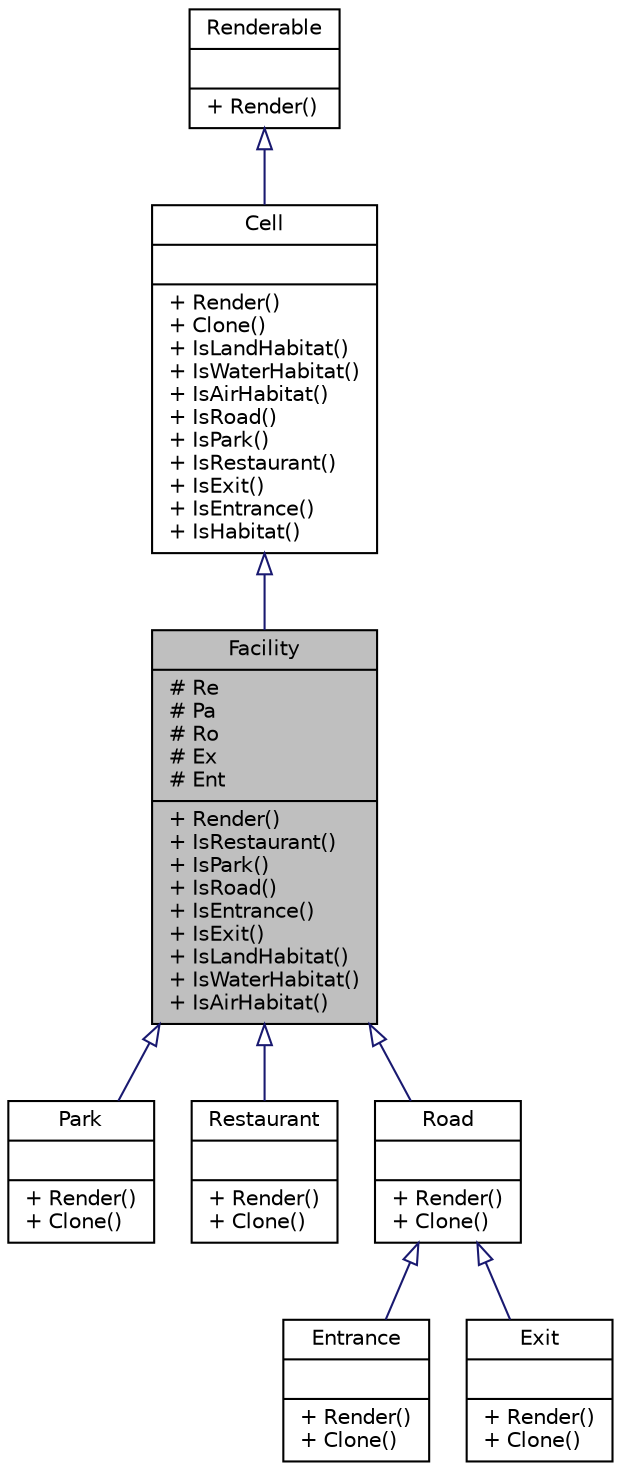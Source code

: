 digraph "Facility"
{
  edge [fontname="Helvetica",fontsize="10",labelfontname="Helvetica",labelfontsize="10"];
  node [fontname="Helvetica",fontsize="10",shape=record];
  Node1 [label="{Facility\n|# Re\l# Pa\l# Ro\l# Ex\l# Ent\l|+ Render()\l+ IsRestaurant()\l+ IsPark()\l+ IsRoad()\l+ IsEntrance()\l+ IsExit()\l+ IsLandHabitat()\l+ IsWaterHabitat()\l+ IsAirHabitat()\l}",height=0.2,width=0.4,color="black", fillcolor="grey75", style="filled", fontcolor="black"];
  Node2 -> Node1 [dir="back",color="midnightblue",fontsize="10",style="solid",arrowtail="onormal",fontname="Helvetica"];
  Node2 [label="{Cell\n||+ Render()\l+ Clone()\l+ IsLandHabitat()\l+ IsWaterHabitat()\l+ IsAirHabitat()\l+ IsRoad()\l+ IsPark()\l+ IsRestaurant()\l+ IsExit()\l+ IsEntrance()\l+ IsHabitat()\l}",height=0.2,width=0.4,color="black", fillcolor="white", style="filled",URL="$classCell.html"];
  Node3 -> Node2 [dir="back",color="midnightblue",fontsize="10",style="solid",arrowtail="onormal",fontname="Helvetica"];
  Node3 [label="{Renderable\n||+ Render()\l}",height=0.2,width=0.4,color="black", fillcolor="white", style="filled",URL="$classRenderable.html"];
  Node1 -> Node4 [dir="back",color="midnightblue",fontsize="10",style="solid",arrowtail="onormal",fontname="Helvetica"];
  Node4 [label="{Park\n||+ Render()\l+ Clone()\l}",height=0.2,width=0.4,color="black", fillcolor="white", style="filled",URL="$classPark.html"];
  Node1 -> Node5 [dir="back",color="midnightblue",fontsize="10",style="solid",arrowtail="onormal",fontname="Helvetica"];
  Node5 [label="{Restaurant\n||+ Render()\l+ Clone()\l}",height=0.2,width=0.4,color="black", fillcolor="white", style="filled",URL="$classRestaurant.html"];
  Node1 -> Node6 [dir="back",color="midnightblue",fontsize="10",style="solid",arrowtail="onormal",fontname="Helvetica"];
  Node6 [label="{Road\n||+ Render()\l+ Clone()\l}",height=0.2,width=0.4,color="black", fillcolor="white", style="filled",URL="$classRoad.html"];
  Node6 -> Node7 [dir="back",color="midnightblue",fontsize="10",style="solid",arrowtail="onormal",fontname="Helvetica"];
  Node7 [label="{Entrance\n||+ Render()\l+ Clone()\l}",height=0.2,width=0.4,color="black", fillcolor="white", style="filled",URL="$classEntrance.html"];
  Node6 -> Node8 [dir="back",color="midnightblue",fontsize="10",style="solid",arrowtail="onormal",fontname="Helvetica"];
  Node8 [label="{Exit\n||+ Render()\l+ Clone()\l}",height=0.2,width=0.4,color="black", fillcolor="white", style="filled",URL="$classExit.html"];
}
